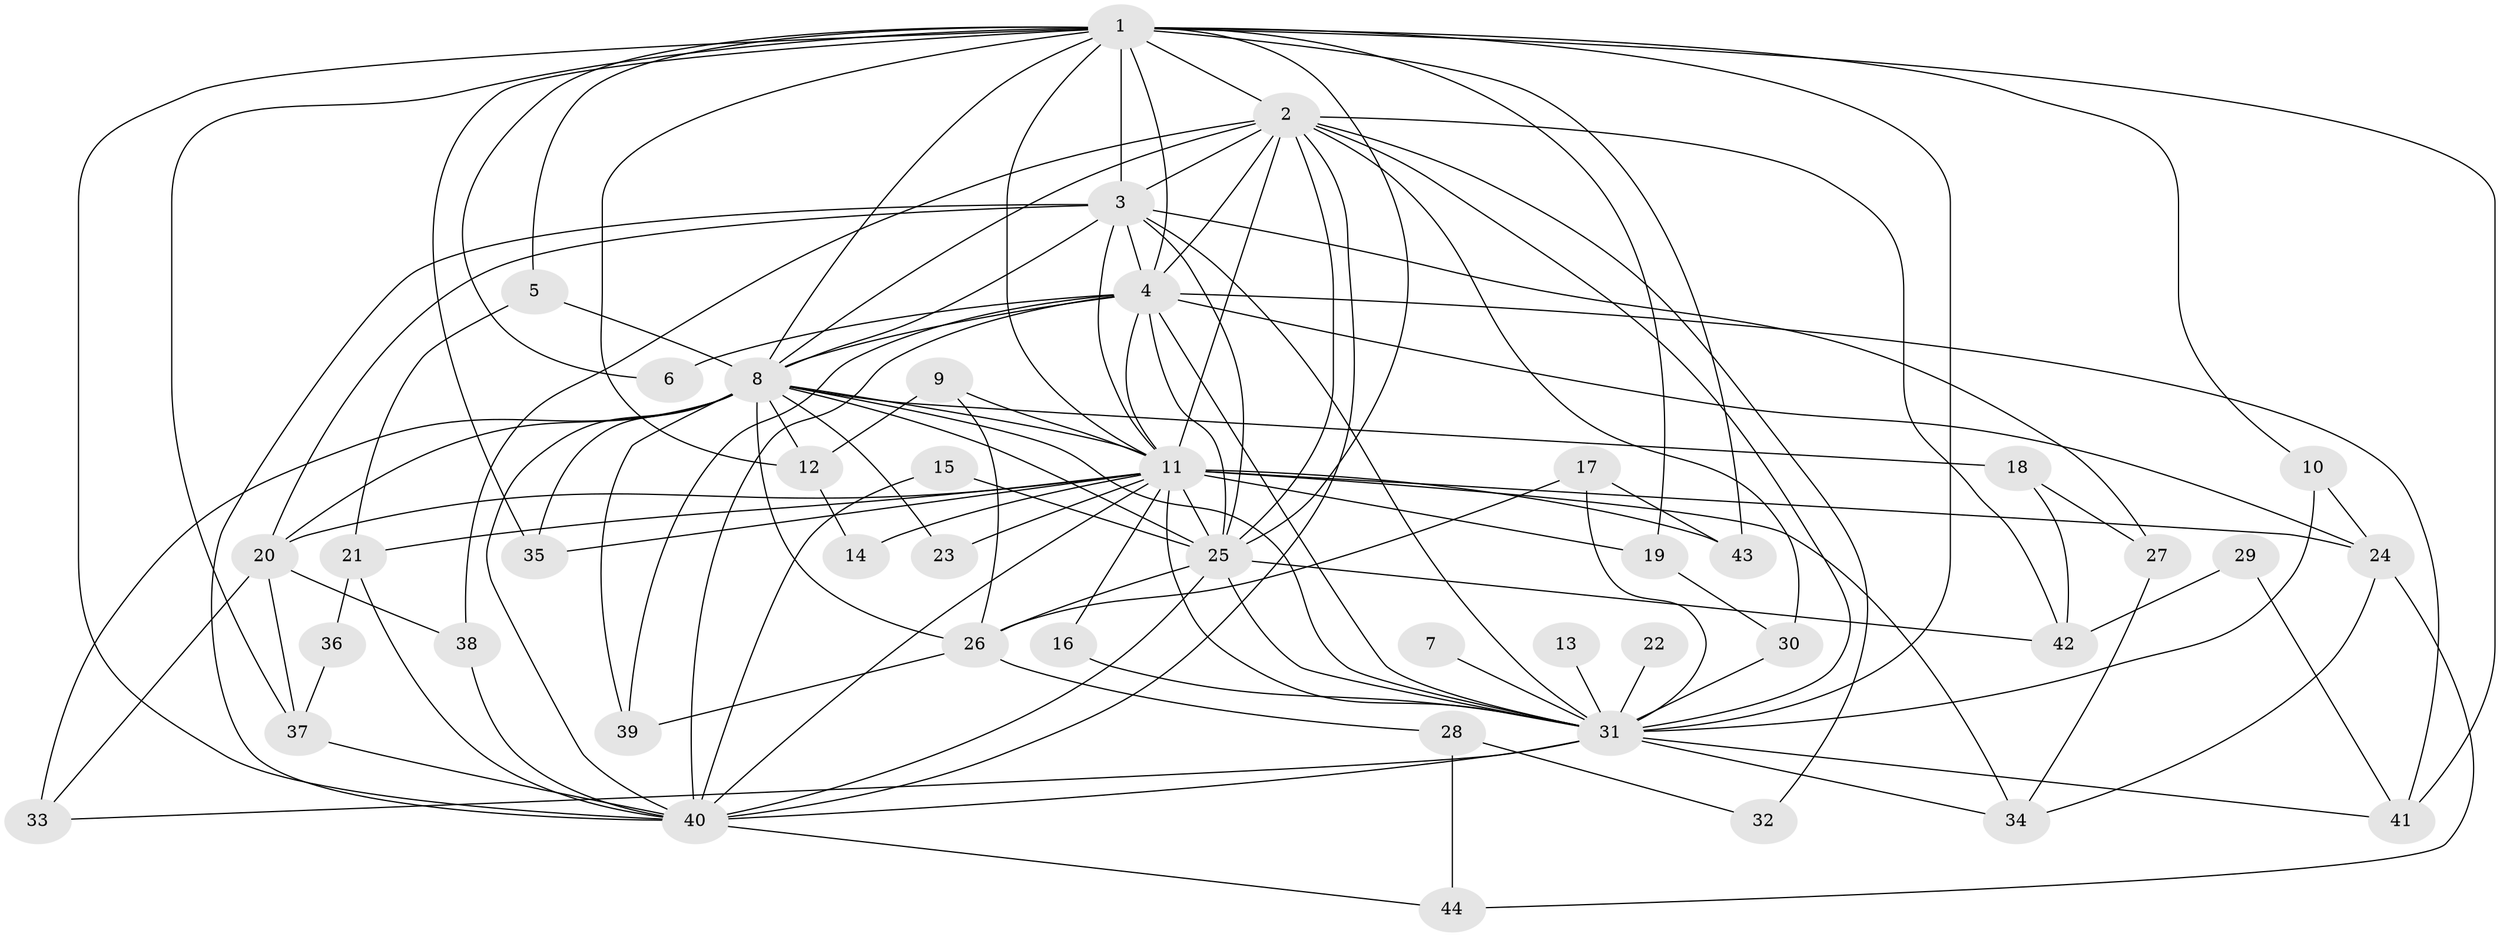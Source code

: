 // original degree distribution, {20: 0.02857142857142857, 16: 0.014285714285714285, 23: 0.014285714285714285, 14: 0.02857142857142857, 11: 0.014285714285714285, 15: 0.014285714285714285, 13: 0.014285714285714285, 22: 0.014285714285714285, 2: 0.4857142857142857, 3: 0.22857142857142856, 5: 0.05714285714285714, 4: 0.07142857142857142, 6: 0.014285714285714285}
// Generated by graph-tools (version 1.1) at 2025/36/03/04/25 23:36:30]
// undirected, 44 vertices, 117 edges
graph export_dot {
  node [color=gray90,style=filled];
  1;
  2;
  3;
  4;
  5;
  6;
  7;
  8;
  9;
  10;
  11;
  12;
  13;
  14;
  15;
  16;
  17;
  18;
  19;
  20;
  21;
  22;
  23;
  24;
  25;
  26;
  27;
  28;
  29;
  30;
  31;
  32;
  33;
  34;
  35;
  36;
  37;
  38;
  39;
  40;
  41;
  42;
  43;
  44;
  1 -- 2 [weight=2.0];
  1 -- 3 [weight=2.0];
  1 -- 4 [weight=3.0];
  1 -- 5 [weight=1.0];
  1 -- 6 [weight=1.0];
  1 -- 8 [weight=3.0];
  1 -- 10 [weight=1.0];
  1 -- 11 [weight=3.0];
  1 -- 12 [weight=1.0];
  1 -- 19 [weight=1.0];
  1 -- 25 [weight=2.0];
  1 -- 31 [weight=3.0];
  1 -- 35 [weight=1.0];
  1 -- 37 [weight=1.0];
  1 -- 40 [weight=2.0];
  1 -- 41 [weight=1.0];
  1 -- 43 [weight=1.0];
  2 -- 3 [weight=1.0];
  2 -- 4 [weight=1.0];
  2 -- 8 [weight=1.0];
  2 -- 11 [weight=1.0];
  2 -- 25 [weight=1.0];
  2 -- 30 [weight=1.0];
  2 -- 31 [weight=1.0];
  2 -- 32 [weight=1.0];
  2 -- 38 [weight=1.0];
  2 -- 40 [weight=1.0];
  2 -- 42 [weight=1.0];
  3 -- 4 [weight=1.0];
  3 -- 8 [weight=1.0];
  3 -- 11 [weight=2.0];
  3 -- 20 [weight=1.0];
  3 -- 25 [weight=2.0];
  3 -- 27 [weight=1.0];
  3 -- 31 [weight=1.0];
  3 -- 40 [weight=1.0];
  4 -- 6 [weight=1.0];
  4 -- 8 [weight=1.0];
  4 -- 11 [weight=1.0];
  4 -- 24 [weight=1.0];
  4 -- 25 [weight=1.0];
  4 -- 31 [weight=1.0];
  4 -- 39 [weight=1.0];
  4 -- 40 [weight=2.0];
  4 -- 41 [weight=1.0];
  5 -- 8 [weight=1.0];
  5 -- 21 [weight=1.0];
  7 -- 31 [weight=1.0];
  8 -- 11 [weight=1.0];
  8 -- 12 [weight=2.0];
  8 -- 18 [weight=1.0];
  8 -- 20 [weight=1.0];
  8 -- 23 [weight=1.0];
  8 -- 25 [weight=1.0];
  8 -- 26 [weight=1.0];
  8 -- 31 [weight=1.0];
  8 -- 33 [weight=1.0];
  8 -- 35 [weight=1.0];
  8 -- 39 [weight=1.0];
  8 -- 40 [weight=1.0];
  9 -- 11 [weight=1.0];
  9 -- 12 [weight=1.0];
  9 -- 26 [weight=1.0];
  10 -- 24 [weight=1.0];
  10 -- 31 [weight=1.0];
  11 -- 14 [weight=1.0];
  11 -- 16 [weight=1.0];
  11 -- 19 [weight=1.0];
  11 -- 20 [weight=1.0];
  11 -- 21 [weight=1.0];
  11 -- 23 [weight=1.0];
  11 -- 24 [weight=1.0];
  11 -- 25 [weight=1.0];
  11 -- 31 [weight=1.0];
  11 -- 34 [weight=1.0];
  11 -- 35 [weight=1.0];
  11 -- 40 [weight=1.0];
  11 -- 43 [weight=1.0];
  12 -- 14 [weight=1.0];
  13 -- 31 [weight=1.0];
  15 -- 25 [weight=1.0];
  15 -- 40 [weight=1.0];
  16 -- 31 [weight=1.0];
  17 -- 26 [weight=1.0];
  17 -- 31 [weight=1.0];
  17 -- 43 [weight=1.0];
  18 -- 27 [weight=1.0];
  18 -- 42 [weight=1.0];
  19 -- 30 [weight=1.0];
  20 -- 33 [weight=1.0];
  20 -- 37 [weight=1.0];
  20 -- 38 [weight=1.0];
  21 -- 36 [weight=1.0];
  21 -- 40 [weight=1.0];
  22 -- 31 [weight=1.0];
  24 -- 34 [weight=1.0];
  24 -- 44 [weight=1.0];
  25 -- 26 [weight=1.0];
  25 -- 31 [weight=1.0];
  25 -- 40 [weight=1.0];
  25 -- 42 [weight=2.0];
  26 -- 28 [weight=1.0];
  26 -- 39 [weight=1.0];
  27 -- 34 [weight=1.0];
  28 -- 32 [weight=1.0];
  28 -- 44 [weight=1.0];
  29 -- 41 [weight=1.0];
  29 -- 42 [weight=1.0];
  30 -- 31 [weight=1.0];
  31 -- 33 [weight=1.0];
  31 -- 34 [weight=1.0];
  31 -- 40 [weight=1.0];
  31 -- 41 [weight=1.0];
  36 -- 37 [weight=1.0];
  37 -- 40 [weight=1.0];
  38 -- 40 [weight=1.0];
  40 -- 44 [weight=1.0];
}
